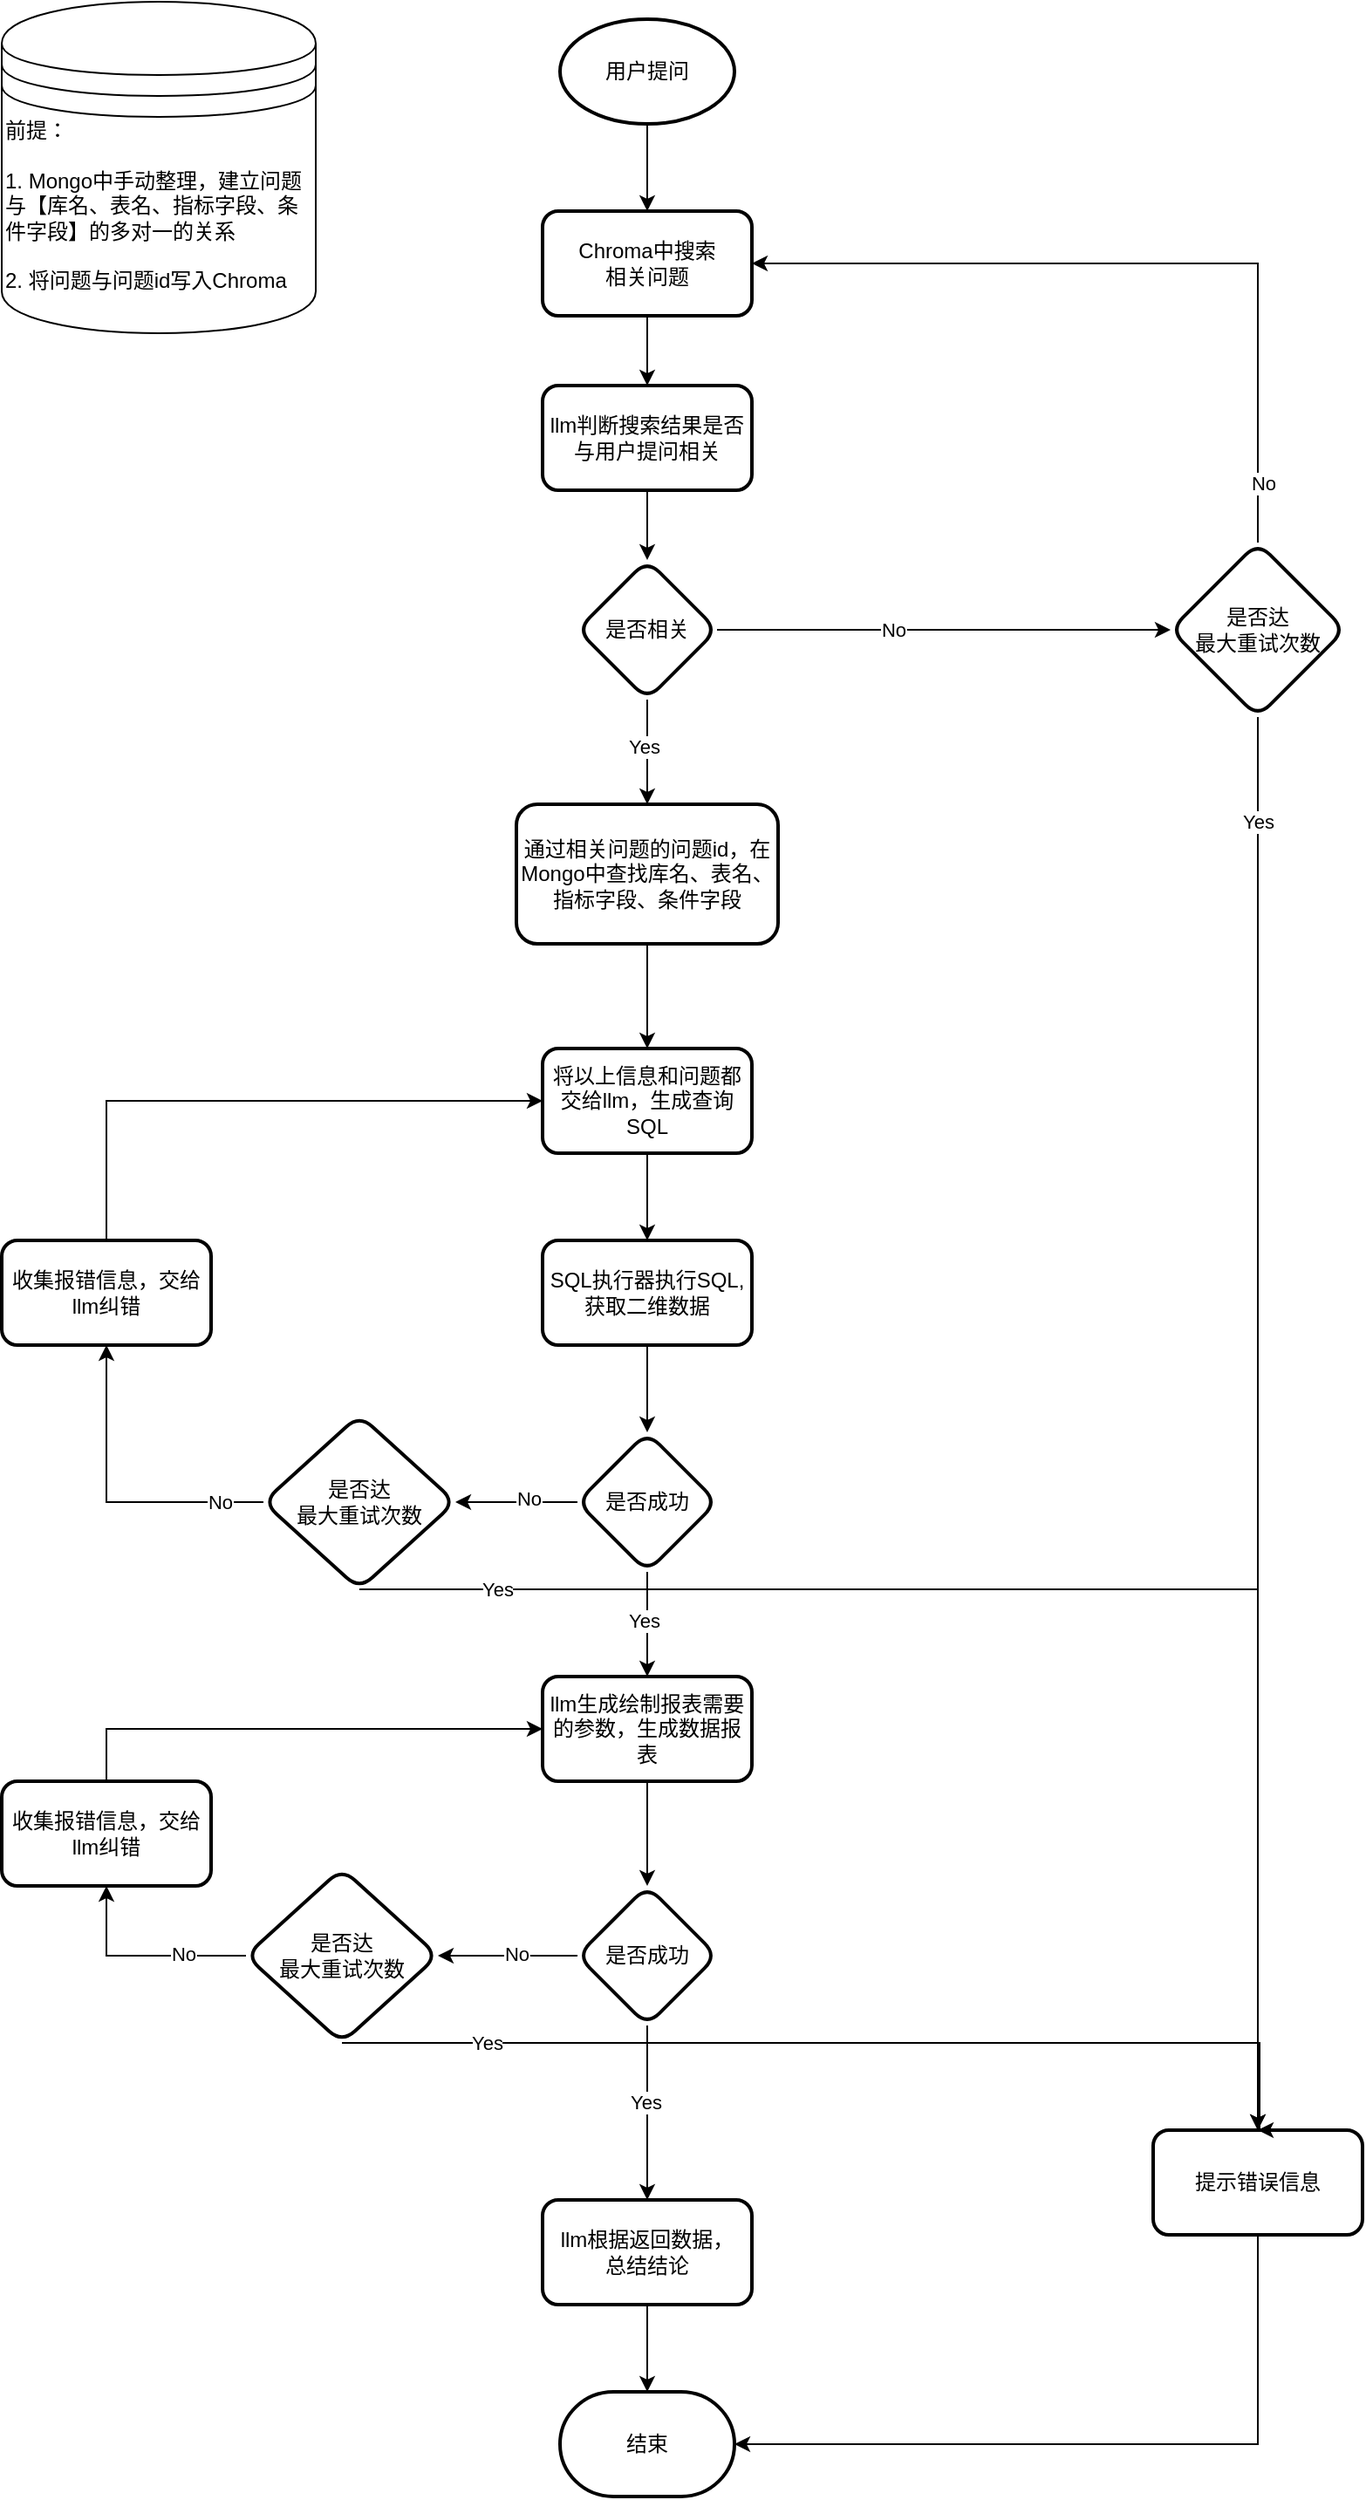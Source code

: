 <mxfile version="24.4.7" type="github">
  <diagram id="C5RBs43oDa-KdzZeNtuy" name="Page-1">
    <mxGraphModel dx="1434" dy="761" grid="1" gridSize="10" guides="1" tooltips="1" connect="1" arrows="1" fold="1" page="1" pageScale="1" pageWidth="827" pageHeight="1169" math="0" shadow="0">
      <root>
        <mxCell id="WIyWlLk6GJQsqaUBKTNV-0" />
        <mxCell id="WIyWlLk6GJQsqaUBKTNV-1" parent="WIyWlLk6GJQsqaUBKTNV-0" />
        <mxCell id="xho7sPnH5Ay0xjF2sGZU-0" value="&lt;div&gt;前提：&lt;/div&gt;&lt;div&gt;&lt;br&gt;&lt;/div&gt;1. Mongo中手动整理，建立问题与【库名、表名、指标字段、条件字段】的多对一的关系&lt;div&gt;&lt;br&gt;&lt;div&gt;2. 将问题与问题id写入Chroma&lt;/div&gt;&lt;/div&gt;" style="shape=datastore;whiteSpace=wrap;html=1;align=left;verticalAlign=top;" vertex="1" parent="WIyWlLk6GJQsqaUBKTNV-1">
          <mxGeometry x="20" y="20" width="180" height="190" as="geometry" />
        </mxCell>
        <mxCell id="xho7sPnH5Ay0xjF2sGZU-3" value="" style="edgeStyle=orthogonalEdgeStyle;rounded=0;orthogonalLoop=1;jettySize=auto;html=1;" edge="1" parent="WIyWlLk6GJQsqaUBKTNV-1" source="xho7sPnH5Ay0xjF2sGZU-1" target="xho7sPnH5Ay0xjF2sGZU-2">
          <mxGeometry relative="1" as="geometry" />
        </mxCell>
        <mxCell id="xho7sPnH5Ay0xjF2sGZU-1" value="用户提问" style="strokeWidth=2;html=1;shape=mxgraph.flowchart.start_1;whiteSpace=wrap;" vertex="1" parent="WIyWlLk6GJQsqaUBKTNV-1">
          <mxGeometry x="340" y="30" width="100" height="60" as="geometry" />
        </mxCell>
        <mxCell id="xho7sPnH5Ay0xjF2sGZU-7" value="" style="edgeStyle=orthogonalEdgeStyle;rounded=0;orthogonalLoop=1;jettySize=auto;html=1;" edge="1" parent="WIyWlLk6GJQsqaUBKTNV-1" source="xho7sPnH5Ay0xjF2sGZU-2" target="xho7sPnH5Ay0xjF2sGZU-6">
          <mxGeometry relative="1" as="geometry" />
        </mxCell>
        <mxCell id="xho7sPnH5Ay0xjF2sGZU-2" value="Chroma中搜索&lt;div&gt;相关问题&lt;/div&gt;" style="rounded=1;whiteSpace=wrap;html=1;strokeWidth=2;" vertex="1" parent="WIyWlLk6GJQsqaUBKTNV-1">
          <mxGeometry x="330" y="140" width="120" height="60" as="geometry" />
        </mxCell>
        <mxCell id="xho7sPnH5Ay0xjF2sGZU-10" value="" style="edgeStyle=orthogonalEdgeStyle;rounded=0;orthogonalLoop=1;jettySize=auto;html=1;" edge="1" parent="WIyWlLk6GJQsqaUBKTNV-1" source="xho7sPnH5Ay0xjF2sGZU-4" target="xho7sPnH5Ay0xjF2sGZU-9">
          <mxGeometry relative="1" as="geometry" />
        </mxCell>
        <mxCell id="xho7sPnH5Ay0xjF2sGZU-11" value="Yes" style="edgeLabel;html=1;align=center;verticalAlign=middle;resizable=0;points=[];" vertex="1" connectable="0" parent="xho7sPnH5Ay0xjF2sGZU-10">
          <mxGeometry x="-0.1" y="-2" relative="1" as="geometry">
            <mxPoint as="offset" />
          </mxGeometry>
        </mxCell>
        <mxCell id="xho7sPnH5Ay0xjF2sGZU-28" value="" style="edgeStyle=orthogonalEdgeStyle;rounded=0;orthogonalLoop=1;jettySize=auto;html=1;" edge="1" parent="WIyWlLk6GJQsqaUBKTNV-1" source="xho7sPnH5Ay0xjF2sGZU-4" target="xho7sPnH5Ay0xjF2sGZU-27">
          <mxGeometry relative="1" as="geometry" />
        </mxCell>
        <mxCell id="xho7sPnH5Ay0xjF2sGZU-29" value="No" style="edgeLabel;html=1;align=center;verticalAlign=middle;resizable=0;points=[];" vertex="1" connectable="0" parent="xho7sPnH5Ay0xjF2sGZU-28">
          <mxGeometry x="-0.225" relative="1" as="geometry">
            <mxPoint as="offset" />
          </mxGeometry>
        </mxCell>
        <mxCell id="xho7sPnH5Ay0xjF2sGZU-4" value="是否相关" style="rhombus;whiteSpace=wrap;html=1;rounded=1;strokeWidth=2;" vertex="1" parent="WIyWlLk6GJQsqaUBKTNV-1">
          <mxGeometry x="350" y="340" width="80" height="80" as="geometry" />
        </mxCell>
        <mxCell id="xho7sPnH5Ay0xjF2sGZU-8" style="edgeStyle=orthogonalEdgeStyle;rounded=0;orthogonalLoop=1;jettySize=auto;html=1;exitX=0.5;exitY=1;exitDx=0;exitDy=0;" edge="1" parent="WIyWlLk6GJQsqaUBKTNV-1" source="xho7sPnH5Ay0xjF2sGZU-6" target="xho7sPnH5Ay0xjF2sGZU-4">
          <mxGeometry relative="1" as="geometry" />
        </mxCell>
        <mxCell id="xho7sPnH5Ay0xjF2sGZU-6" value="llm判断搜索结果是否与用户提问相关" style="whiteSpace=wrap;html=1;rounded=1;strokeWidth=2;" vertex="1" parent="WIyWlLk6GJQsqaUBKTNV-1">
          <mxGeometry x="330" y="240" width="120" height="60" as="geometry" />
        </mxCell>
        <mxCell id="xho7sPnH5Ay0xjF2sGZU-13" value="" style="edgeStyle=orthogonalEdgeStyle;rounded=0;orthogonalLoop=1;jettySize=auto;html=1;" edge="1" parent="WIyWlLk6GJQsqaUBKTNV-1" source="xho7sPnH5Ay0xjF2sGZU-9" target="xho7sPnH5Ay0xjF2sGZU-12">
          <mxGeometry relative="1" as="geometry" />
        </mxCell>
        <mxCell id="xho7sPnH5Ay0xjF2sGZU-9" value="通过相关问题的问题id，在Mongo中查找库名、表名、指标字段、条件字段" style="whiteSpace=wrap;html=1;rounded=1;strokeWidth=2;" vertex="1" parent="WIyWlLk6GJQsqaUBKTNV-1">
          <mxGeometry x="315" y="480" width="150" height="80" as="geometry" />
        </mxCell>
        <mxCell id="xho7sPnH5Ay0xjF2sGZU-15" value="" style="edgeStyle=orthogonalEdgeStyle;rounded=0;orthogonalLoop=1;jettySize=auto;html=1;" edge="1" parent="WIyWlLk6GJQsqaUBKTNV-1" source="xho7sPnH5Ay0xjF2sGZU-12" target="xho7sPnH5Ay0xjF2sGZU-14">
          <mxGeometry relative="1" as="geometry" />
        </mxCell>
        <mxCell id="xho7sPnH5Ay0xjF2sGZU-12" value="将以上信息和问题都交给llm，生成查询SQL" style="whiteSpace=wrap;html=1;rounded=1;strokeWidth=2;" vertex="1" parent="WIyWlLk6GJQsqaUBKTNV-1">
          <mxGeometry x="330" y="620" width="120" height="60" as="geometry" />
        </mxCell>
        <mxCell id="xho7sPnH5Ay0xjF2sGZU-17" value="" style="edgeStyle=orthogonalEdgeStyle;rounded=0;orthogonalLoop=1;jettySize=auto;html=1;" edge="1" parent="WIyWlLk6GJQsqaUBKTNV-1" source="xho7sPnH5Ay0xjF2sGZU-14" target="xho7sPnH5Ay0xjF2sGZU-16">
          <mxGeometry relative="1" as="geometry" />
        </mxCell>
        <mxCell id="xho7sPnH5Ay0xjF2sGZU-14" value="SQL执行器执行SQL,&lt;div&gt;获取二维数据&lt;/div&gt;" style="whiteSpace=wrap;html=1;rounded=1;strokeWidth=2;" vertex="1" parent="WIyWlLk6GJQsqaUBKTNV-1">
          <mxGeometry x="330" y="730" width="120" height="60" as="geometry" />
        </mxCell>
        <mxCell id="xho7sPnH5Ay0xjF2sGZU-19" value="" style="edgeStyle=orthogonalEdgeStyle;rounded=0;orthogonalLoop=1;jettySize=auto;html=1;" edge="1" parent="WIyWlLk6GJQsqaUBKTNV-1" source="xho7sPnH5Ay0xjF2sGZU-16" target="xho7sPnH5Ay0xjF2sGZU-18">
          <mxGeometry relative="1" as="geometry" />
        </mxCell>
        <mxCell id="xho7sPnH5Ay0xjF2sGZU-20" value="Yes" style="edgeLabel;html=1;align=center;verticalAlign=middle;resizable=0;points=[];" vertex="1" connectable="0" parent="xho7sPnH5Ay0xjF2sGZU-19">
          <mxGeometry x="-0.089" y="-2" relative="1" as="geometry">
            <mxPoint as="offset" />
          </mxGeometry>
        </mxCell>
        <mxCell id="xho7sPnH5Ay0xjF2sGZU-52" style="edgeStyle=orthogonalEdgeStyle;rounded=0;orthogonalLoop=1;jettySize=auto;html=1;exitX=0;exitY=0.5;exitDx=0;exitDy=0;entryX=1;entryY=0.5;entryDx=0;entryDy=0;" edge="1" parent="WIyWlLk6GJQsqaUBKTNV-1" source="xho7sPnH5Ay0xjF2sGZU-16" target="xho7sPnH5Ay0xjF2sGZU-47">
          <mxGeometry relative="1" as="geometry" />
        </mxCell>
        <mxCell id="xho7sPnH5Ay0xjF2sGZU-53" value="No" style="edgeLabel;html=1;align=center;verticalAlign=middle;resizable=0;points=[];" vertex="1" connectable="0" parent="xho7sPnH5Ay0xjF2sGZU-52">
          <mxGeometry x="-0.188" y="-2" relative="1" as="geometry">
            <mxPoint as="offset" />
          </mxGeometry>
        </mxCell>
        <mxCell id="xho7sPnH5Ay0xjF2sGZU-16" value="是否成功" style="rhombus;whiteSpace=wrap;html=1;rounded=1;strokeWidth=2;" vertex="1" parent="WIyWlLk6GJQsqaUBKTNV-1">
          <mxGeometry x="350" y="840" width="80" height="80" as="geometry" />
        </mxCell>
        <mxCell id="xho7sPnH5Ay0xjF2sGZU-40" style="edgeStyle=orthogonalEdgeStyle;rounded=0;orthogonalLoop=1;jettySize=auto;html=1;exitX=0.5;exitY=1;exitDx=0;exitDy=0;entryX=0.5;entryY=0;entryDx=0;entryDy=0;" edge="1" parent="WIyWlLk6GJQsqaUBKTNV-1" source="xho7sPnH5Ay0xjF2sGZU-18" target="xho7sPnH5Ay0xjF2sGZU-39">
          <mxGeometry relative="1" as="geometry" />
        </mxCell>
        <mxCell id="xho7sPnH5Ay0xjF2sGZU-18" value="llm生成绘制报表需要的参数，生成数据报表" style="whiteSpace=wrap;html=1;rounded=1;strokeWidth=2;" vertex="1" parent="WIyWlLk6GJQsqaUBKTNV-1">
          <mxGeometry x="330" y="980" width="120" height="60" as="geometry" />
        </mxCell>
        <mxCell id="xho7sPnH5Ay0xjF2sGZU-21" value="llm根据返回数据，&lt;div&gt;总结结论&lt;/div&gt;" style="whiteSpace=wrap;html=1;rounded=1;strokeWidth=2;" vertex="1" parent="WIyWlLk6GJQsqaUBKTNV-1">
          <mxGeometry x="330" y="1280" width="120" height="60" as="geometry" />
        </mxCell>
        <mxCell id="xho7sPnH5Ay0xjF2sGZU-25" value="结束" style="strokeWidth=2;html=1;shape=mxgraph.flowchart.terminator;whiteSpace=wrap;" vertex="1" parent="WIyWlLk6GJQsqaUBKTNV-1">
          <mxGeometry x="340" y="1390" width="100" height="60" as="geometry" />
        </mxCell>
        <mxCell id="xho7sPnH5Ay0xjF2sGZU-26" style="edgeStyle=orthogonalEdgeStyle;rounded=0;orthogonalLoop=1;jettySize=auto;html=1;exitX=0.5;exitY=1;exitDx=0;exitDy=0;entryX=0.5;entryY=0;entryDx=0;entryDy=0;entryPerimeter=0;" edge="1" parent="WIyWlLk6GJQsqaUBKTNV-1" source="xho7sPnH5Ay0xjF2sGZU-21" target="xho7sPnH5Ay0xjF2sGZU-25">
          <mxGeometry relative="1" as="geometry" />
        </mxCell>
        <mxCell id="xho7sPnH5Ay0xjF2sGZU-30" style="edgeStyle=orthogonalEdgeStyle;rounded=0;orthogonalLoop=1;jettySize=auto;html=1;exitX=0;exitY=0.5;exitDx=0;exitDy=0;entryX=1;entryY=0.5;entryDx=0;entryDy=0;" edge="1" parent="WIyWlLk6GJQsqaUBKTNV-1" source="xho7sPnH5Ay0xjF2sGZU-27" target="xho7sPnH5Ay0xjF2sGZU-2">
          <mxGeometry relative="1" as="geometry">
            <Array as="points">
              <mxPoint x="740" y="170" />
            </Array>
          </mxGeometry>
        </mxCell>
        <mxCell id="xho7sPnH5Ay0xjF2sGZU-31" value="No" style="edgeLabel;html=1;align=center;verticalAlign=middle;resizable=0;points=[];" vertex="1" connectable="0" parent="xho7sPnH5Ay0xjF2sGZU-30">
          <mxGeometry x="-0.862" y="-3" relative="1" as="geometry">
            <mxPoint y="-3" as="offset" />
          </mxGeometry>
        </mxCell>
        <mxCell id="xho7sPnH5Ay0xjF2sGZU-33" value="" style="edgeStyle=orthogonalEdgeStyle;rounded=0;orthogonalLoop=1;jettySize=auto;html=1;" edge="1" parent="WIyWlLk6GJQsqaUBKTNV-1" source="xho7sPnH5Ay0xjF2sGZU-27" target="xho7sPnH5Ay0xjF2sGZU-32">
          <mxGeometry relative="1" as="geometry" />
        </mxCell>
        <mxCell id="xho7sPnH5Ay0xjF2sGZU-48" value="Yes" style="edgeLabel;html=1;align=center;verticalAlign=middle;resizable=0;points=[];" vertex="1" connectable="0" parent="xho7sPnH5Ay0xjF2sGZU-33">
          <mxGeometry x="-0.909" relative="1" as="geometry">
            <mxPoint y="23" as="offset" />
          </mxGeometry>
        </mxCell>
        <mxCell id="xho7sPnH5Ay0xjF2sGZU-27" value="是否达&lt;div&gt;最大重试次数&lt;/div&gt;" style="rhombus;whiteSpace=wrap;html=1;rounded=1;strokeWidth=2;direction=south;" vertex="1" parent="WIyWlLk6GJQsqaUBKTNV-1">
          <mxGeometry x="690" y="330" width="100" height="100" as="geometry" />
        </mxCell>
        <mxCell id="xho7sPnH5Ay0xjF2sGZU-32" value="提示错误信息" style="whiteSpace=wrap;html=1;rounded=1;strokeWidth=2;" vertex="1" parent="WIyWlLk6GJQsqaUBKTNV-1">
          <mxGeometry x="680" y="1240" width="120" height="60" as="geometry" />
        </mxCell>
        <mxCell id="xho7sPnH5Ay0xjF2sGZU-34" style="edgeStyle=orthogonalEdgeStyle;rounded=0;orthogonalLoop=1;jettySize=auto;html=1;exitX=0.5;exitY=1;exitDx=0;exitDy=0;entryX=1;entryY=0.5;entryDx=0;entryDy=0;entryPerimeter=0;" edge="1" parent="WIyWlLk6GJQsqaUBKTNV-1" source="xho7sPnH5Ay0xjF2sGZU-32" target="xho7sPnH5Ay0xjF2sGZU-25">
          <mxGeometry relative="1" as="geometry" />
        </mxCell>
        <mxCell id="xho7sPnH5Ay0xjF2sGZU-38" style="edgeStyle=orthogonalEdgeStyle;rounded=0;orthogonalLoop=1;jettySize=auto;html=1;exitX=0.5;exitY=0;exitDx=0;exitDy=0;entryX=0;entryY=0.5;entryDx=0;entryDy=0;" edge="1" parent="WIyWlLk6GJQsqaUBKTNV-1" source="xho7sPnH5Ay0xjF2sGZU-35" target="xho7sPnH5Ay0xjF2sGZU-12">
          <mxGeometry relative="1" as="geometry" />
        </mxCell>
        <mxCell id="xho7sPnH5Ay0xjF2sGZU-35" value="收集报错信息，交给llm纠错" style="whiteSpace=wrap;html=1;rounded=1;strokeWidth=2;" vertex="1" parent="WIyWlLk6GJQsqaUBKTNV-1">
          <mxGeometry x="20" y="730" width="120" height="60" as="geometry" />
        </mxCell>
        <mxCell id="xho7sPnH5Ay0xjF2sGZU-41" style="edgeStyle=orthogonalEdgeStyle;rounded=0;orthogonalLoop=1;jettySize=auto;html=1;exitX=0.5;exitY=1;exitDx=0;exitDy=0;entryX=0.5;entryY=0;entryDx=0;entryDy=0;" edge="1" parent="WIyWlLk6GJQsqaUBKTNV-1" source="xho7sPnH5Ay0xjF2sGZU-39" target="xho7sPnH5Ay0xjF2sGZU-21">
          <mxGeometry relative="1" as="geometry" />
        </mxCell>
        <mxCell id="xho7sPnH5Ay0xjF2sGZU-42" value="Yes" style="edgeLabel;html=1;align=center;verticalAlign=middle;resizable=0;points=[];" vertex="1" connectable="0" parent="xho7sPnH5Ay0xjF2sGZU-41">
          <mxGeometry x="-0.133" y="-1" relative="1" as="geometry">
            <mxPoint as="offset" />
          </mxGeometry>
        </mxCell>
        <mxCell id="xho7sPnH5Ay0xjF2sGZU-59" style="edgeStyle=orthogonalEdgeStyle;rounded=0;orthogonalLoop=1;jettySize=auto;html=1;exitX=0;exitY=0.5;exitDx=0;exitDy=0;entryX=1;entryY=0.5;entryDx=0;entryDy=0;" edge="1" parent="WIyWlLk6GJQsqaUBKTNV-1" source="xho7sPnH5Ay0xjF2sGZU-39" target="xho7sPnH5Ay0xjF2sGZU-58">
          <mxGeometry relative="1" as="geometry" />
        </mxCell>
        <mxCell id="xho7sPnH5Ay0xjF2sGZU-62" value="No" style="edgeLabel;html=1;align=center;verticalAlign=middle;resizable=0;points=[];" vertex="1" connectable="0" parent="xho7sPnH5Ay0xjF2sGZU-59">
          <mxGeometry x="-0.125" y="-1" relative="1" as="geometry">
            <mxPoint as="offset" />
          </mxGeometry>
        </mxCell>
        <mxCell id="xho7sPnH5Ay0xjF2sGZU-39" value="是否成功" style="rhombus;whiteSpace=wrap;html=1;rounded=1;strokeWidth=2;" vertex="1" parent="WIyWlLk6GJQsqaUBKTNV-1">
          <mxGeometry x="350" y="1100" width="80" height="80" as="geometry" />
        </mxCell>
        <mxCell id="xho7sPnH5Ay0xjF2sGZU-46" style="edgeStyle=orthogonalEdgeStyle;rounded=0;orthogonalLoop=1;jettySize=auto;html=1;exitX=0.5;exitY=0;exitDx=0;exitDy=0;entryX=0;entryY=0.5;entryDx=0;entryDy=0;" edge="1" parent="WIyWlLk6GJQsqaUBKTNV-1" source="xho7sPnH5Ay0xjF2sGZU-43" target="xho7sPnH5Ay0xjF2sGZU-18">
          <mxGeometry relative="1" as="geometry" />
        </mxCell>
        <mxCell id="xho7sPnH5Ay0xjF2sGZU-43" value="收集报错信息，交给llm纠错" style="whiteSpace=wrap;html=1;rounded=1;strokeWidth=2;" vertex="1" parent="WIyWlLk6GJQsqaUBKTNV-1">
          <mxGeometry x="20" y="1040" width="120" height="60" as="geometry" />
        </mxCell>
        <mxCell id="xho7sPnH5Ay0xjF2sGZU-54" style="edgeStyle=orthogonalEdgeStyle;rounded=0;orthogonalLoop=1;jettySize=auto;html=1;exitX=0;exitY=0.5;exitDx=0;exitDy=0;entryX=0.5;entryY=1;entryDx=0;entryDy=0;" edge="1" parent="WIyWlLk6GJQsqaUBKTNV-1" source="xho7sPnH5Ay0xjF2sGZU-47" target="xho7sPnH5Ay0xjF2sGZU-35">
          <mxGeometry relative="1" as="geometry" />
        </mxCell>
        <mxCell id="xho7sPnH5Ay0xjF2sGZU-55" value="No" style="edgeLabel;html=1;align=center;verticalAlign=middle;resizable=0;points=[];" vertex="1" connectable="0" parent="xho7sPnH5Ay0xjF2sGZU-54">
          <mxGeometry x="-0.584" y="4" relative="1" as="geometry">
            <mxPoint x="12" y="-4" as="offset" />
          </mxGeometry>
        </mxCell>
        <mxCell id="xho7sPnH5Ay0xjF2sGZU-56" style="edgeStyle=orthogonalEdgeStyle;rounded=0;orthogonalLoop=1;jettySize=auto;html=1;exitX=0.5;exitY=1;exitDx=0;exitDy=0;entryX=0.5;entryY=0;entryDx=0;entryDy=0;" edge="1" parent="WIyWlLk6GJQsqaUBKTNV-1" source="xho7sPnH5Ay0xjF2sGZU-47" target="xho7sPnH5Ay0xjF2sGZU-32">
          <mxGeometry relative="1" as="geometry">
            <Array as="points">
              <mxPoint x="740" y="930" />
            </Array>
          </mxGeometry>
        </mxCell>
        <mxCell id="xho7sPnH5Ay0xjF2sGZU-57" value="Yes" style="edgeLabel;html=1;align=center;verticalAlign=middle;resizable=0;points=[];" vertex="1" connectable="0" parent="xho7sPnH5Ay0xjF2sGZU-56">
          <mxGeometry x="-0.81" relative="1" as="geometry">
            <mxPoint as="offset" />
          </mxGeometry>
        </mxCell>
        <mxCell id="xho7sPnH5Ay0xjF2sGZU-47" value="是否达&lt;div&gt;最大重试次数&lt;/div&gt;" style="rhombus;whiteSpace=wrap;html=1;rounded=1;strokeWidth=2;" vertex="1" parent="WIyWlLk6GJQsqaUBKTNV-1">
          <mxGeometry x="170" y="830" width="110" height="100" as="geometry" />
        </mxCell>
        <mxCell id="xho7sPnH5Ay0xjF2sGZU-60" style="edgeStyle=orthogonalEdgeStyle;rounded=0;orthogonalLoop=1;jettySize=auto;html=1;exitX=0;exitY=0.5;exitDx=0;exitDy=0;entryX=0.5;entryY=1;entryDx=0;entryDy=0;" edge="1" parent="WIyWlLk6GJQsqaUBKTNV-1" source="xho7sPnH5Ay0xjF2sGZU-58" target="xho7sPnH5Ay0xjF2sGZU-43">
          <mxGeometry relative="1" as="geometry" />
        </mxCell>
        <mxCell id="xho7sPnH5Ay0xjF2sGZU-61" value="No" style="edgeLabel;html=1;align=center;verticalAlign=middle;resizable=0;points=[];" vertex="1" connectable="0" parent="xho7sPnH5Ay0xjF2sGZU-60">
          <mxGeometry x="-0.4" y="-1" relative="1" as="geometry">
            <mxPoint as="offset" />
          </mxGeometry>
        </mxCell>
        <mxCell id="xho7sPnH5Ay0xjF2sGZU-63" style="edgeStyle=orthogonalEdgeStyle;rounded=0;orthogonalLoop=1;jettySize=auto;html=1;exitX=0.5;exitY=1;exitDx=0;exitDy=0;" edge="1" parent="WIyWlLk6GJQsqaUBKTNV-1" source="xho7sPnH5Ay0xjF2sGZU-58">
          <mxGeometry relative="1" as="geometry">
            <mxPoint x="740" y="1240" as="targetPoint" />
            <Array as="points">
              <mxPoint x="741" y="1190" />
            </Array>
          </mxGeometry>
        </mxCell>
        <mxCell id="xho7sPnH5Ay0xjF2sGZU-64" value="Yes" style="edgeLabel;html=1;align=center;verticalAlign=middle;resizable=0;points=[];" vertex="1" connectable="0" parent="xho7sPnH5Ay0xjF2sGZU-63">
          <mxGeometry x="-0.712" relative="1" as="geometry">
            <mxPoint as="offset" />
          </mxGeometry>
        </mxCell>
        <mxCell id="xho7sPnH5Ay0xjF2sGZU-58" value="是否达&lt;div&gt;最大重试次数&lt;/div&gt;" style="rhombus;whiteSpace=wrap;html=1;rounded=1;strokeWidth=2;" vertex="1" parent="WIyWlLk6GJQsqaUBKTNV-1">
          <mxGeometry x="160" y="1090" width="110" height="100" as="geometry" />
        </mxCell>
      </root>
    </mxGraphModel>
  </diagram>
</mxfile>
